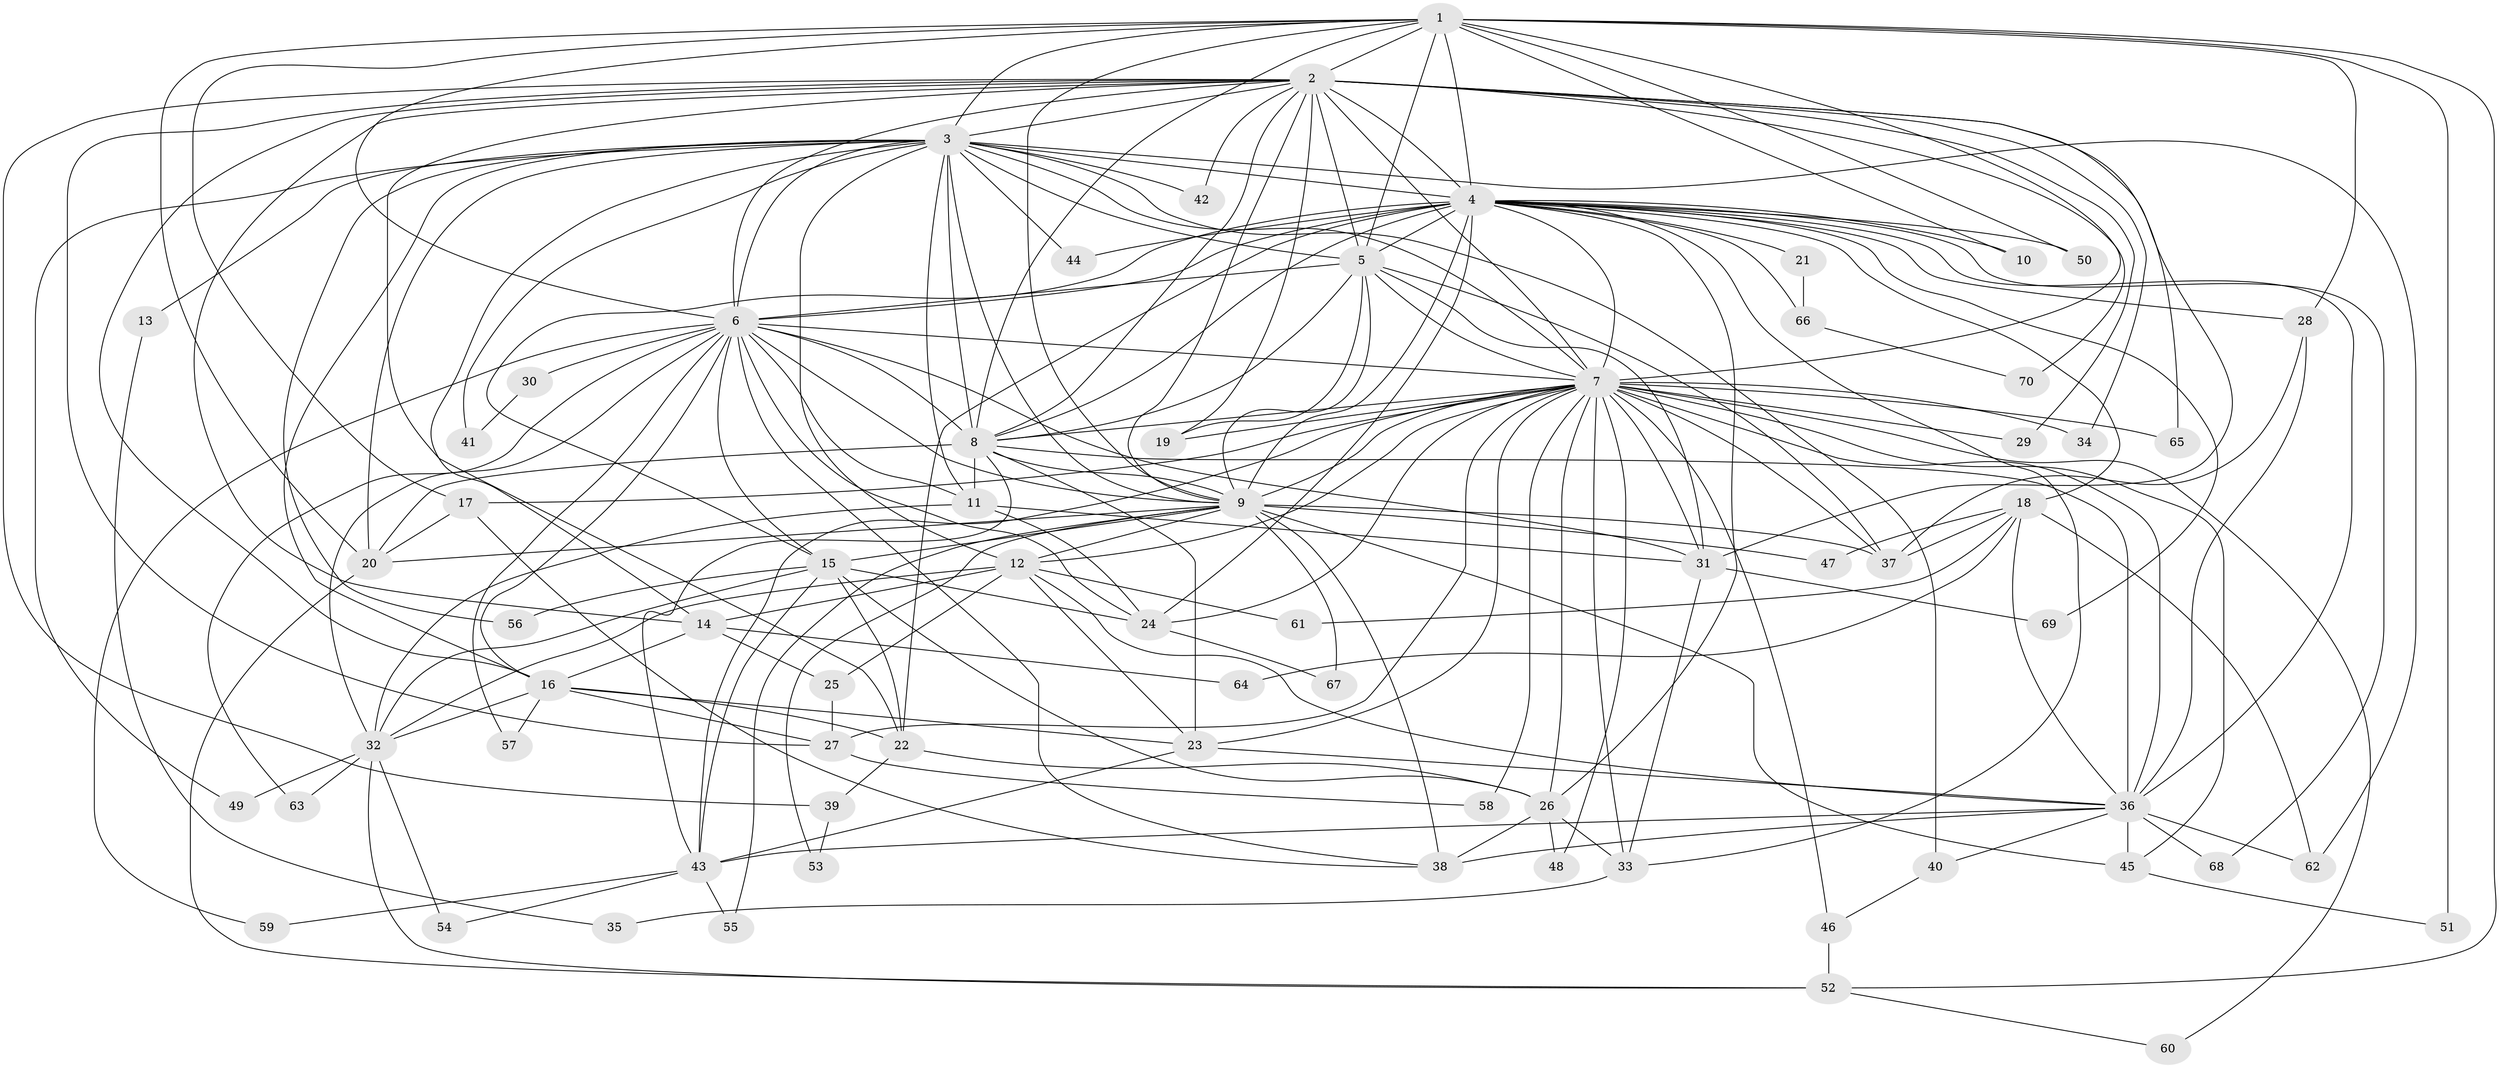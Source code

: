 // original degree distribution, {18: 0.007194244604316547, 24: 0.014388489208633094, 25: 0.007194244604316547, 31: 0.014388489208633094, 15: 0.007194244604316547, 19: 0.014388489208633094, 27: 0.007194244604316547, 2: 0.5251798561151079, 4: 0.1079136690647482, 9: 0.007194244604316547, 3: 0.2014388489208633, 8: 0.02158273381294964, 7: 0.007194244604316547, 5: 0.03597122302158273, 6: 0.02158273381294964}
// Generated by graph-tools (version 1.1) at 2025/34/03/09/25 02:34:56]
// undirected, 70 vertices, 201 edges
graph export_dot {
graph [start="1"]
  node [color=gray90,style=filled];
  1;
  2;
  3;
  4;
  5;
  6;
  7;
  8;
  9;
  10;
  11;
  12;
  13;
  14;
  15;
  16;
  17;
  18;
  19;
  20;
  21;
  22;
  23;
  24;
  25;
  26;
  27;
  28;
  29;
  30;
  31;
  32;
  33;
  34;
  35;
  36;
  37;
  38;
  39;
  40;
  41;
  42;
  43;
  44;
  45;
  46;
  47;
  48;
  49;
  50;
  51;
  52;
  53;
  54;
  55;
  56;
  57;
  58;
  59;
  60;
  61;
  62;
  63;
  64;
  65;
  66;
  67;
  68;
  69;
  70;
  1 -- 2 [weight=1.0];
  1 -- 3 [weight=1.0];
  1 -- 4 [weight=3.0];
  1 -- 5 [weight=1.0];
  1 -- 6 [weight=2.0];
  1 -- 7 [weight=1.0];
  1 -- 8 [weight=1.0];
  1 -- 9 [weight=1.0];
  1 -- 10 [weight=1.0];
  1 -- 17 [weight=1.0];
  1 -- 20 [weight=2.0];
  1 -- 28 [weight=1.0];
  1 -- 50 [weight=1.0];
  1 -- 51 [weight=1.0];
  1 -- 52 [weight=1.0];
  2 -- 3 [weight=1.0];
  2 -- 4 [weight=3.0];
  2 -- 5 [weight=1.0];
  2 -- 6 [weight=1.0];
  2 -- 7 [weight=1.0];
  2 -- 8 [weight=2.0];
  2 -- 9 [weight=1.0];
  2 -- 14 [weight=1.0];
  2 -- 16 [weight=1.0];
  2 -- 19 [weight=2.0];
  2 -- 22 [weight=1.0];
  2 -- 27 [weight=1.0];
  2 -- 29 [weight=1.0];
  2 -- 31 [weight=1.0];
  2 -- 34 [weight=1.0];
  2 -- 39 [weight=1.0];
  2 -- 42 [weight=1.0];
  2 -- 65 [weight=1.0];
  2 -- 70 [weight=1.0];
  3 -- 4 [weight=2.0];
  3 -- 5 [weight=2.0];
  3 -- 6 [weight=1.0];
  3 -- 7 [weight=1.0];
  3 -- 8 [weight=2.0];
  3 -- 9 [weight=1.0];
  3 -- 11 [weight=1.0];
  3 -- 12 [weight=1.0];
  3 -- 13 [weight=1.0];
  3 -- 14 [weight=1.0];
  3 -- 16 [weight=1.0];
  3 -- 20 [weight=1.0];
  3 -- 40 [weight=1.0];
  3 -- 41 [weight=1.0];
  3 -- 42 [weight=1.0];
  3 -- 44 [weight=1.0];
  3 -- 49 [weight=1.0];
  3 -- 56 [weight=1.0];
  3 -- 62 [weight=1.0];
  4 -- 5 [weight=3.0];
  4 -- 6 [weight=3.0];
  4 -- 7 [weight=3.0];
  4 -- 8 [weight=2.0];
  4 -- 9 [weight=5.0];
  4 -- 10 [weight=1.0];
  4 -- 15 [weight=1.0];
  4 -- 18 [weight=1.0];
  4 -- 21 [weight=1.0];
  4 -- 22 [weight=1.0];
  4 -- 24 [weight=1.0];
  4 -- 26 [weight=1.0];
  4 -- 28 [weight=1.0];
  4 -- 33 [weight=1.0];
  4 -- 36 [weight=2.0];
  4 -- 44 [weight=1.0];
  4 -- 50 [weight=1.0];
  4 -- 66 [weight=1.0];
  4 -- 68 [weight=1.0];
  4 -- 69 [weight=1.0];
  5 -- 6 [weight=1.0];
  5 -- 7 [weight=1.0];
  5 -- 8 [weight=1.0];
  5 -- 9 [weight=1.0];
  5 -- 19 [weight=1.0];
  5 -- 31 [weight=6.0];
  5 -- 37 [weight=1.0];
  6 -- 7 [weight=1.0];
  6 -- 8 [weight=1.0];
  6 -- 9 [weight=1.0];
  6 -- 11 [weight=1.0];
  6 -- 15 [weight=2.0];
  6 -- 16 [weight=1.0];
  6 -- 24 [weight=1.0];
  6 -- 30 [weight=1.0];
  6 -- 31 [weight=1.0];
  6 -- 32 [weight=1.0];
  6 -- 38 [weight=1.0];
  6 -- 57 [weight=1.0];
  6 -- 59 [weight=1.0];
  6 -- 63 [weight=1.0];
  7 -- 8 [weight=1.0];
  7 -- 9 [weight=1.0];
  7 -- 12 [weight=1.0];
  7 -- 17 [weight=1.0];
  7 -- 19 [weight=1.0];
  7 -- 23 [weight=1.0];
  7 -- 24 [weight=1.0];
  7 -- 26 [weight=1.0];
  7 -- 27 [weight=1.0];
  7 -- 29 [weight=1.0];
  7 -- 31 [weight=1.0];
  7 -- 33 [weight=1.0];
  7 -- 34 [weight=1.0];
  7 -- 36 [weight=1.0];
  7 -- 37 [weight=1.0];
  7 -- 43 [weight=1.0];
  7 -- 45 [weight=1.0];
  7 -- 46 [weight=1.0];
  7 -- 48 [weight=1.0];
  7 -- 58 [weight=1.0];
  7 -- 60 [weight=1.0];
  7 -- 65 [weight=1.0];
  8 -- 9 [weight=1.0];
  8 -- 11 [weight=1.0];
  8 -- 20 [weight=1.0];
  8 -- 23 [weight=1.0];
  8 -- 36 [weight=12.0];
  8 -- 43 [weight=1.0];
  9 -- 12 [weight=1.0];
  9 -- 15 [weight=1.0];
  9 -- 20 [weight=1.0];
  9 -- 37 [weight=1.0];
  9 -- 38 [weight=1.0];
  9 -- 45 [weight=2.0];
  9 -- 47 [weight=1.0];
  9 -- 53 [weight=1.0];
  9 -- 55 [weight=1.0];
  9 -- 67 [weight=1.0];
  11 -- 24 [weight=1.0];
  11 -- 31 [weight=2.0];
  11 -- 32 [weight=1.0];
  12 -- 14 [weight=1.0];
  12 -- 23 [weight=1.0];
  12 -- 25 [weight=1.0];
  12 -- 32 [weight=1.0];
  12 -- 36 [weight=1.0];
  12 -- 61 [weight=1.0];
  13 -- 35 [weight=1.0];
  14 -- 16 [weight=1.0];
  14 -- 25 [weight=1.0];
  14 -- 64 [weight=1.0];
  15 -- 22 [weight=1.0];
  15 -- 24 [weight=1.0];
  15 -- 26 [weight=4.0];
  15 -- 32 [weight=1.0];
  15 -- 43 [weight=1.0];
  15 -- 56 [weight=1.0];
  16 -- 22 [weight=1.0];
  16 -- 23 [weight=1.0];
  16 -- 27 [weight=1.0];
  16 -- 32 [weight=1.0];
  16 -- 57 [weight=1.0];
  17 -- 20 [weight=1.0];
  17 -- 38 [weight=1.0];
  18 -- 36 [weight=1.0];
  18 -- 37 [weight=1.0];
  18 -- 47 [weight=1.0];
  18 -- 61 [weight=1.0];
  18 -- 62 [weight=1.0];
  18 -- 64 [weight=1.0];
  20 -- 52 [weight=1.0];
  21 -- 66 [weight=1.0];
  22 -- 26 [weight=1.0];
  22 -- 39 [weight=1.0];
  23 -- 36 [weight=2.0];
  23 -- 43 [weight=1.0];
  24 -- 67 [weight=1.0];
  25 -- 27 [weight=1.0];
  26 -- 33 [weight=1.0];
  26 -- 38 [weight=1.0];
  26 -- 48 [weight=1.0];
  27 -- 58 [weight=1.0];
  28 -- 36 [weight=1.0];
  28 -- 37 [weight=1.0];
  30 -- 41 [weight=1.0];
  31 -- 33 [weight=1.0];
  31 -- 69 [weight=1.0];
  32 -- 49 [weight=1.0];
  32 -- 52 [weight=1.0];
  32 -- 54 [weight=1.0];
  32 -- 63 [weight=1.0];
  33 -- 35 [weight=1.0];
  36 -- 38 [weight=1.0];
  36 -- 40 [weight=1.0];
  36 -- 43 [weight=1.0];
  36 -- 45 [weight=1.0];
  36 -- 62 [weight=1.0];
  36 -- 68 [weight=1.0];
  39 -- 53 [weight=1.0];
  40 -- 46 [weight=1.0];
  43 -- 54 [weight=1.0];
  43 -- 55 [weight=1.0];
  43 -- 59 [weight=1.0];
  45 -- 51 [weight=1.0];
  46 -- 52 [weight=1.0];
  52 -- 60 [weight=1.0];
  66 -- 70 [weight=1.0];
}
